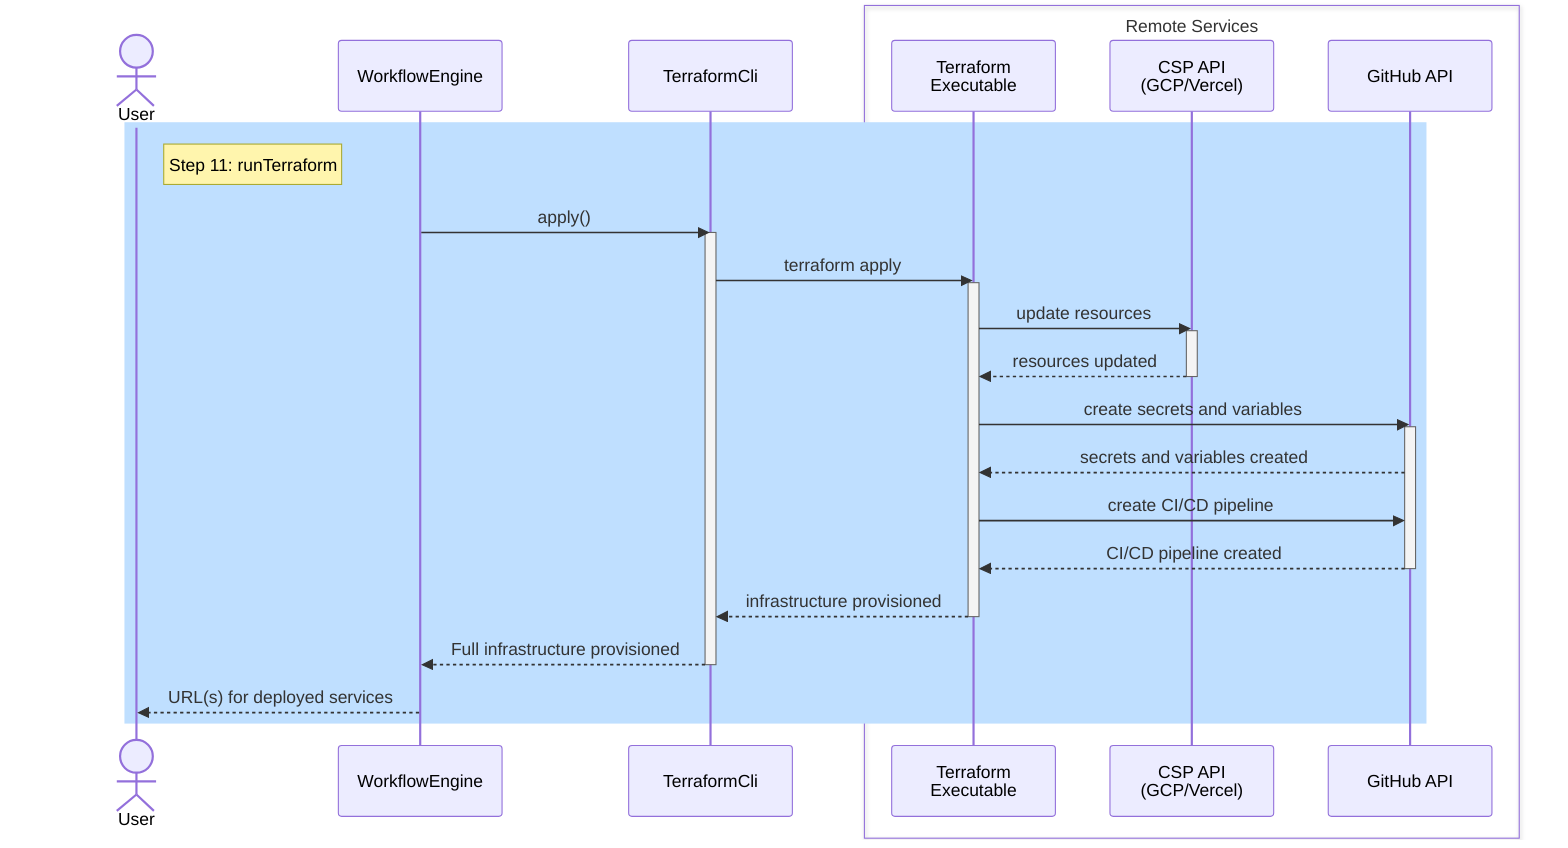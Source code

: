 ---
config:
  theme: default
  look: classic
---
sequenceDiagram
    actor User
    participant WE as WorkflowEngine
    participant TF as TerraformCli
    
    box Remote Services
    participant TFExec as Terraform<br>Executable
    participant CSPAPI as CSP API<br>(GCP/Vercel)
    participant GHAPI as GitHub API
    end

    rect rgb(191, 223, 255)
    note right of User: Step 11: runTerraform
    WE->>TF: apply()
    activate TF
    TF->>TFExec: terraform apply
    activate TFExec
    TFExec->>CSPAPI: update resources
    activate CSPAPI
    CSPAPI-->>TFExec: resources updated
    deactivate CSPAPI
    TFExec->>GHAPI: create secrets and variables
    activate GHAPI
    GHAPI-->>TFExec: secrets and variables created
    TFExec->>GHAPI: create CI/CD pipeline
    GHAPI-->>TFExec: CI/CD pipeline created
    deactivate GHAPI
    TFExec-->>TF: infrastructure provisioned
    deactivate TFExec
    TF-->>WE: Full infrastructure provisioned
    deactivate TF
    WE-->>User: URL(s) for deployed services
    end